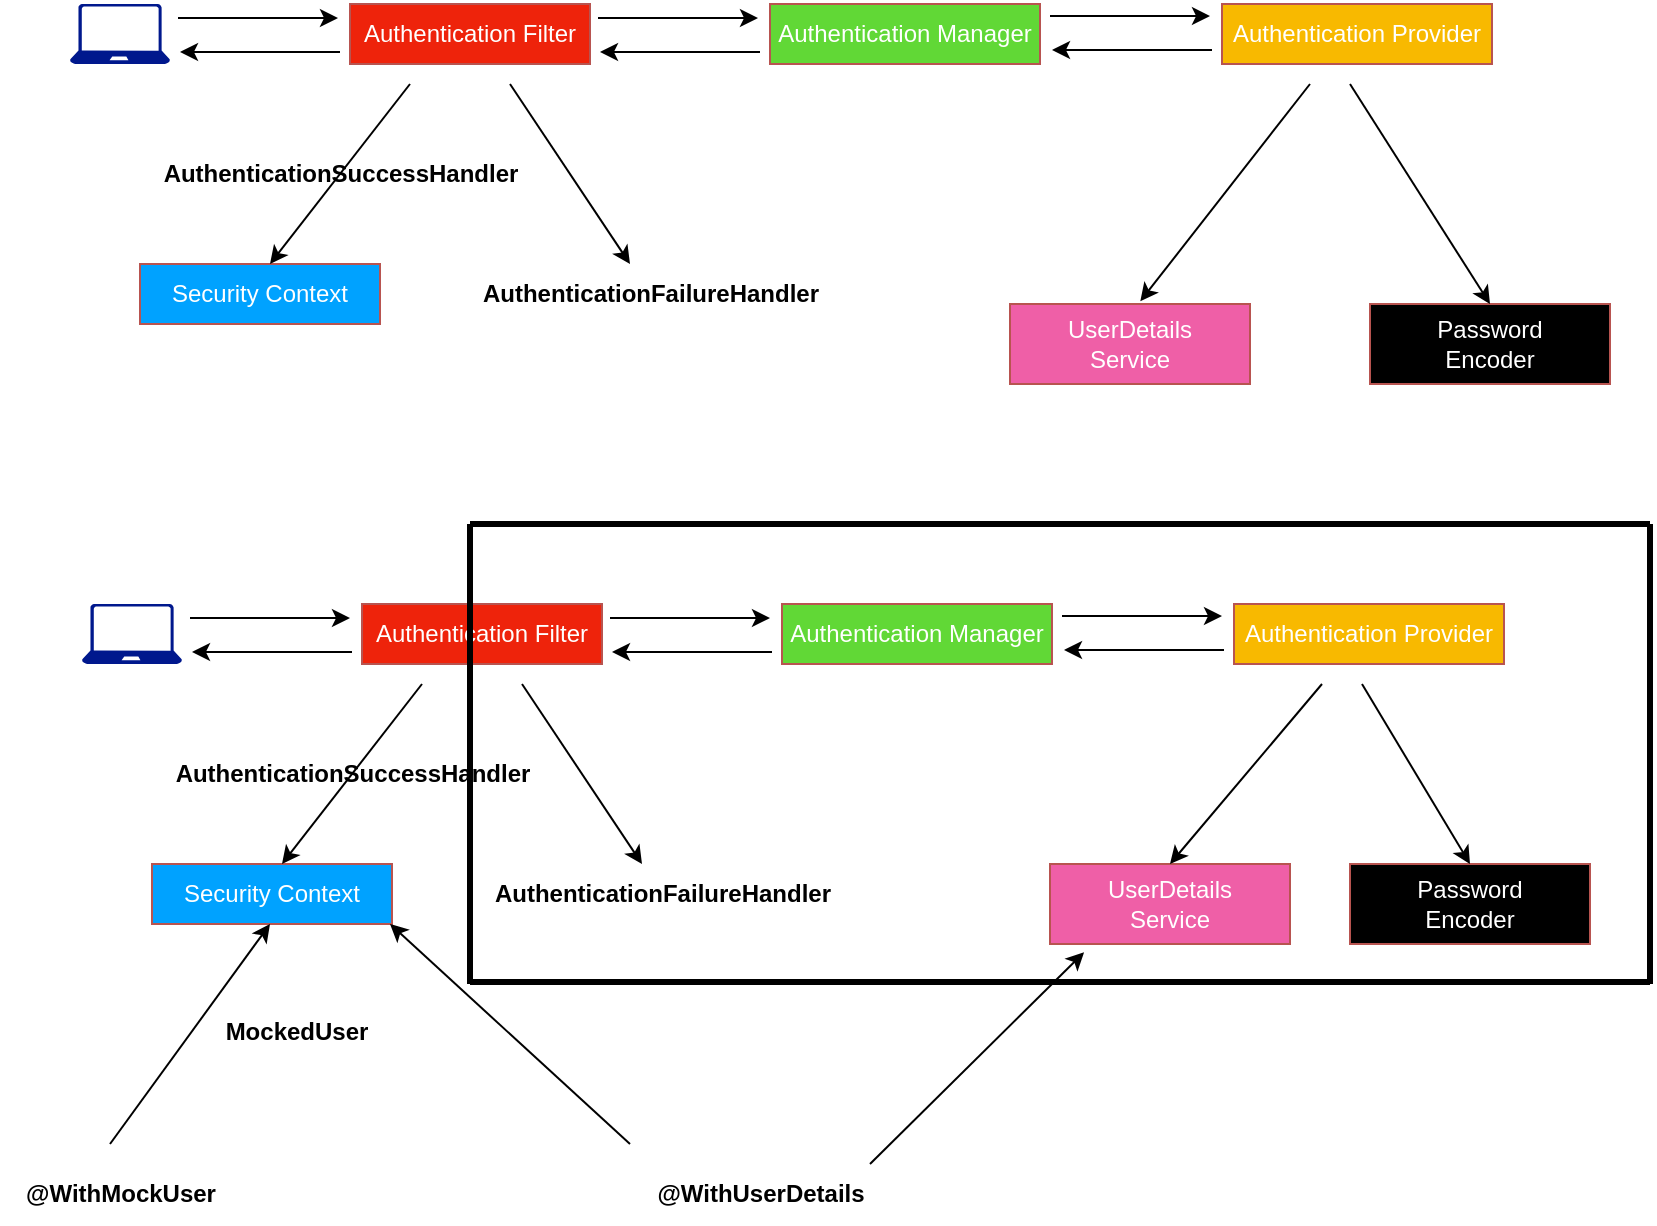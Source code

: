 <mxfile version="25.0.1">
  <diagram name="Page-1" id="qGHYASbo4h0j2s2UQ7R0">
    <mxGraphModel dx="989" dy="520" grid="1" gridSize="10" guides="1" tooltips="1" connect="1" arrows="1" fold="1" page="1" pageScale="1" pageWidth="850" pageHeight="1100" math="0" shadow="0">
      <root>
        <mxCell id="0" />
        <mxCell id="1" parent="0" />
        <mxCell id="aeV8_uj1eHOTyjAemC0K-2" value="" style="sketch=0;aspect=fixed;pointerEvents=1;shadow=0;dashed=0;html=1;strokeColor=none;labelPosition=center;verticalLabelPosition=bottom;verticalAlign=top;align=center;fillColor=#00188D;shape=mxgraph.azure.laptop" parent="1" vertex="1">
          <mxGeometry x="40" y="70" width="50" height="30" as="geometry" />
        </mxCell>
        <mxCell id="aeV8_uj1eHOTyjAemC0K-3" value="Authentication Filter" style="rounded=0;whiteSpace=wrap;html=1;fillColor=#EE230B;strokeColor=#b85450;fontColor=#FFFFFF;" parent="1" vertex="1">
          <mxGeometry x="180" y="70" width="120" height="30" as="geometry" />
        </mxCell>
        <mxCell id="aeV8_uj1eHOTyjAemC0K-4" value="Authentication Manager" style="rounded=0;whiteSpace=wrap;html=1;fillColor=#61D836;strokeColor=#b85450;fontColor=#FFFFFF;" parent="1" vertex="1">
          <mxGeometry x="390" y="70" width="135" height="30" as="geometry" />
        </mxCell>
        <mxCell id="aeV8_uj1eHOTyjAemC0K-5" value="Authentication Provider" style="rounded=0;whiteSpace=wrap;html=1;fillColor=#F8B900;strokeColor=#b85450;fontColor=#FFFFFF;" parent="1" vertex="1">
          <mxGeometry x="616" y="70" width="135" height="30" as="geometry" />
        </mxCell>
        <mxCell id="aeV8_uj1eHOTyjAemC0K-7" value="Security Context" style="rounded=0;whiteSpace=wrap;html=1;fillColor=#00A2FF;strokeColor=#b85450;fontColor=#FFFFFF;" parent="1" vertex="1">
          <mxGeometry x="75" y="200" width="120" height="30" as="geometry" />
        </mxCell>
        <mxCell id="aeV8_uj1eHOTyjAemC0K-8" value="&lt;b&gt;AuthenticationFailureHandler&lt;/b&gt;" style="text;html=1;align=center;verticalAlign=middle;resizable=0;points=[];autosize=1;strokeColor=none;fillColor=none;" parent="1" vertex="1">
          <mxGeometry x="235" y="200" width="190" height="30" as="geometry" />
        </mxCell>
        <mxCell id="aeV8_uj1eHOTyjAemC0K-9" value="UserDetails&lt;div&gt;Service&lt;/div&gt;" style="rounded=0;whiteSpace=wrap;html=1;fillColor=#EF5FA7;strokeColor=#b85450;fontColor=#FFFFFF;" parent="1" vertex="1">
          <mxGeometry x="510" y="220" width="120" height="40" as="geometry" />
        </mxCell>
        <mxCell id="aeV8_uj1eHOTyjAemC0K-10" value="Password&lt;div&gt;Encoder&lt;/div&gt;" style="rounded=0;whiteSpace=wrap;html=1;fillColor=#000000;strokeColor=#b85450;fontColor=#FFFFFF;" parent="1" vertex="1">
          <mxGeometry x="690" y="220" width="120" height="40" as="geometry" />
        </mxCell>
        <mxCell id="aeV8_uj1eHOTyjAemC0K-11" value="" style="endArrow=classic;html=1;rounded=0;" parent="1" edge="1">
          <mxGeometry width="50" height="50" relative="1" as="geometry">
            <mxPoint x="210" y="110" as="sourcePoint" />
            <mxPoint x="140" y="200" as="targetPoint" />
          </mxGeometry>
        </mxCell>
        <mxCell id="aeV8_uj1eHOTyjAemC0K-12" value="" style="endArrow=classic;html=1;rounded=0;" parent="1" edge="1">
          <mxGeometry width="50" height="50" relative="1" as="geometry">
            <mxPoint x="260" y="110" as="sourcePoint" />
            <mxPoint x="320" y="200" as="targetPoint" />
          </mxGeometry>
        </mxCell>
        <mxCell id="aeV8_uj1eHOTyjAemC0K-13" value="" style="endArrow=classic;html=1;rounded=0;entryX=0.543;entryY=-0.034;entryDx=0;entryDy=0;entryPerimeter=0;" parent="1" target="aeV8_uj1eHOTyjAemC0K-9" edge="1">
          <mxGeometry width="50" height="50" relative="1" as="geometry">
            <mxPoint x="660" y="110" as="sourcePoint" />
            <mxPoint x="460" y="240" as="targetPoint" />
          </mxGeometry>
        </mxCell>
        <mxCell id="aeV8_uj1eHOTyjAemC0K-14" value="" style="endArrow=classic;html=1;rounded=0;entryX=0.5;entryY=0;entryDx=0;entryDy=0;" parent="1" target="aeV8_uj1eHOTyjAemC0K-10" edge="1">
          <mxGeometry width="50" height="50" relative="1" as="geometry">
            <mxPoint x="680" y="110" as="sourcePoint" />
            <mxPoint x="460" y="240" as="targetPoint" />
          </mxGeometry>
        </mxCell>
        <mxCell id="aeV8_uj1eHOTyjAemC0K-15" value="" style="endArrow=classic;html=1;rounded=0;" parent="1" edge="1">
          <mxGeometry width="50" height="50" relative="1" as="geometry">
            <mxPoint x="94" y="77" as="sourcePoint" />
            <mxPoint x="174" y="77" as="targetPoint" />
          </mxGeometry>
        </mxCell>
        <mxCell id="aeV8_uj1eHOTyjAemC0K-16" value="" style="endArrow=classic;html=1;rounded=0;" parent="1" edge="1">
          <mxGeometry width="50" height="50" relative="1" as="geometry">
            <mxPoint x="175" y="94" as="sourcePoint" />
            <mxPoint x="95" y="94" as="targetPoint" />
          </mxGeometry>
        </mxCell>
        <mxCell id="aeV8_uj1eHOTyjAemC0K-17" value="" style="endArrow=classic;html=1;rounded=0;" parent="1" edge="1">
          <mxGeometry width="50" height="50" relative="1" as="geometry">
            <mxPoint x="304" y="77" as="sourcePoint" />
            <mxPoint x="384" y="77" as="targetPoint" />
          </mxGeometry>
        </mxCell>
        <mxCell id="aeV8_uj1eHOTyjAemC0K-18" value="" style="endArrow=classic;html=1;rounded=0;" parent="1" edge="1">
          <mxGeometry width="50" height="50" relative="1" as="geometry">
            <mxPoint x="385" y="94" as="sourcePoint" />
            <mxPoint x="305" y="94" as="targetPoint" />
          </mxGeometry>
        </mxCell>
        <mxCell id="aeV8_uj1eHOTyjAemC0K-19" value="" style="endArrow=classic;html=1;rounded=0;" parent="1" edge="1">
          <mxGeometry width="50" height="50" relative="1" as="geometry">
            <mxPoint x="530" y="76" as="sourcePoint" />
            <mxPoint x="610" y="76" as="targetPoint" />
          </mxGeometry>
        </mxCell>
        <mxCell id="aeV8_uj1eHOTyjAemC0K-20" value="" style="endArrow=classic;html=1;rounded=0;" parent="1" edge="1">
          <mxGeometry width="50" height="50" relative="1" as="geometry">
            <mxPoint x="611" y="93" as="sourcePoint" />
            <mxPoint x="531" y="93" as="targetPoint" />
          </mxGeometry>
        </mxCell>
        <mxCell id="aeV8_uj1eHOTyjAemC0K-21" value="&lt;b&gt;AuthenticationSuccessHandler&lt;/b&gt;" style="text;html=1;align=center;verticalAlign=middle;resizable=0;points=[];autosize=1;strokeColor=none;fillColor=none;" parent="1" vertex="1">
          <mxGeometry x="75" y="140" width="200" height="30" as="geometry" />
        </mxCell>
        <mxCell id="aeV8_uj1eHOTyjAemC0K-42" value="" style="group" parent="1" vertex="1" connectable="0">
          <mxGeometry x="46" y="370" width="770" height="190" as="geometry" />
        </mxCell>
        <mxCell id="aeV8_uj1eHOTyjAemC0K-22" value="" style="sketch=0;aspect=fixed;pointerEvents=1;shadow=0;dashed=0;html=1;strokeColor=none;labelPosition=center;verticalLabelPosition=bottom;verticalAlign=top;align=center;fillColor=#00188D;shape=mxgraph.azure.laptop" parent="aeV8_uj1eHOTyjAemC0K-42" vertex="1">
          <mxGeometry width="50" height="30" as="geometry" />
        </mxCell>
        <mxCell id="aeV8_uj1eHOTyjAemC0K-23" value="Authentication Filter" style="rounded=0;whiteSpace=wrap;html=1;fillColor=#EE230B;strokeColor=#b85450;fontColor=#FFFFFF;" parent="aeV8_uj1eHOTyjAemC0K-42" vertex="1">
          <mxGeometry x="140" width="120" height="30" as="geometry" />
        </mxCell>
        <mxCell id="aeV8_uj1eHOTyjAemC0K-24" value="Authentication Manager" style="rounded=0;whiteSpace=wrap;html=1;fillColor=#61D836;strokeColor=#b85450;fontColor=#FFFFFF;" parent="aeV8_uj1eHOTyjAemC0K-42" vertex="1">
          <mxGeometry x="350" width="135" height="30" as="geometry" />
        </mxCell>
        <mxCell id="aeV8_uj1eHOTyjAemC0K-25" value="Authentication Provider" style="rounded=0;whiteSpace=wrap;html=1;fillColor=#F8B900;strokeColor=#b85450;fontColor=#FFFFFF;" parent="aeV8_uj1eHOTyjAemC0K-42" vertex="1">
          <mxGeometry x="576" width="135" height="30" as="geometry" />
        </mxCell>
        <mxCell id="aeV8_uj1eHOTyjAemC0K-26" value="Security Context" style="rounded=0;whiteSpace=wrap;html=1;fillColor=#00A2FF;strokeColor=#b85450;fontColor=#FFFFFF;" parent="aeV8_uj1eHOTyjAemC0K-42" vertex="1">
          <mxGeometry x="35" y="130" width="120" height="30" as="geometry" />
        </mxCell>
        <mxCell id="aeV8_uj1eHOTyjAemC0K-27" value="&lt;b&gt;AuthenticationFailureHandler&lt;/b&gt;" style="text;html=1;align=center;verticalAlign=middle;resizable=0;points=[];autosize=1;strokeColor=none;fillColor=none;" parent="aeV8_uj1eHOTyjAemC0K-42" vertex="1">
          <mxGeometry x="195" y="130" width="190" height="30" as="geometry" />
        </mxCell>
        <mxCell id="aeV8_uj1eHOTyjAemC0K-28" value="UserDetails&lt;div&gt;Service&lt;/div&gt;" style="rounded=0;whiteSpace=wrap;html=1;fillColor=#EF5FA7;strokeColor=#b85450;fontColor=#FFFFFF;" parent="aeV8_uj1eHOTyjAemC0K-42" vertex="1">
          <mxGeometry x="484" y="130" width="120" height="40" as="geometry" />
        </mxCell>
        <mxCell id="aeV8_uj1eHOTyjAemC0K-29" value="Password&lt;div&gt;Encoder&lt;/div&gt;" style="rounded=0;whiteSpace=wrap;html=1;fillColor=#000000;strokeColor=#b85450;fontColor=#FFFFFF;" parent="aeV8_uj1eHOTyjAemC0K-42" vertex="1">
          <mxGeometry x="634" y="130" width="120" height="40" as="geometry" />
        </mxCell>
        <mxCell id="aeV8_uj1eHOTyjAemC0K-30" value="" style="endArrow=classic;html=1;rounded=0;" parent="aeV8_uj1eHOTyjAemC0K-42" edge="1">
          <mxGeometry width="50" height="50" relative="1" as="geometry">
            <mxPoint x="170" y="40" as="sourcePoint" />
            <mxPoint x="100" y="130" as="targetPoint" />
          </mxGeometry>
        </mxCell>
        <mxCell id="aeV8_uj1eHOTyjAemC0K-31" value="" style="endArrow=classic;html=1;rounded=0;" parent="aeV8_uj1eHOTyjAemC0K-42" edge="1">
          <mxGeometry width="50" height="50" relative="1" as="geometry">
            <mxPoint x="220" y="40" as="sourcePoint" />
            <mxPoint x="280" y="130" as="targetPoint" />
          </mxGeometry>
        </mxCell>
        <mxCell id="aeV8_uj1eHOTyjAemC0K-32" value="" style="endArrow=classic;html=1;rounded=0;" parent="aeV8_uj1eHOTyjAemC0K-42" edge="1">
          <mxGeometry width="50" height="50" relative="1" as="geometry">
            <mxPoint x="620" y="40" as="sourcePoint" />
            <mxPoint x="544" y="130" as="targetPoint" />
          </mxGeometry>
        </mxCell>
        <mxCell id="aeV8_uj1eHOTyjAemC0K-33" value="" style="endArrow=classic;html=1;rounded=0;" parent="aeV8_uj1eHOTyjAemC0K-42" edge="1">
          <mxGeometry width="50" height="50" relative="1" as="geometry">
            <mxPoint x="640" y="40" as="sourcePoint" />
            <mxPoint x="694" y="130" as="targetPoint" />
          </mxGeometry>
        </mxCell>
        <mxCell id="aeV8_uj1eHOTyjAemC0K-34" value="" style="endArrow=classic;html=1;rounded=0;" parent="aeV8_uj1eHOTyjAemC0K-42" edge="1">
          <mxGeometry width="50" height="50" relative="1" as="geometry">
            <mxPoint x="54" y="7" as="sourcePoint" />
            <mxPoint x="134" y="7" as="targetPoint" />
          </mxGeometry>
        </mxCell>
        <mxCell id="aeV8_uj1eHOTyjAemC0K-35" value="" style="endArrow=classic;html=1;rounded=0;" parent="aeV8_uj1eHOTyjAemC0K-42" edge="1">
          <mxGeometry width="50" height="50" relative="1" as="geometry">
            <mxPoint x="135" y="24" as="sourcePoint" />
            <mxPoint x="55" y="24" as="targetPoint" />
          </mxGeometry>
        </mxCell>
        <mxCell id="aeV8_uj1eHOTyjAemC0K-36" value="" style="endArrow=classic;html=1;rounded=0;" parent="aeV8_uj1eHOTyjAemC0K-42" edge="1">
          <mxGeometry width="50" height="50" relative="1" as="geometry">
            <mxPoint x="264" y="7" as="sourcePoint" />
            <mxPoint x="344" y="7" as="targetPoint" />
          </mxGeometry>
        </mxCell>
        <mxCell id="aeV8_uj1eHOTyjAemC0K-37" value="" style="endArrow=classic;html=1;rounded=0;" parent="aeV8_uj1eHOTyjAemC0K-42" edge="1">
          <mxGeometry width="50" height="50" relative="1" as="geometry">
            <mxPoint x="345" y="24" as="sourcePoint" />
            <mxPoint x="265" y="24" as="targetPoint" />
          </mxGeometry>
        </mxCell>
        <mxCell id="aeV8_uj1eHOTyjAemC0K-38" value="" style="endArrow=classic;html=1;rounded=0;" parent="aeV8_uj1eHOTyjAemC0K-42" edge="1">
          <mxGeometry width="50" height="50" relative="1" as="geometry">
            <mxPoint x="490" y="6" as="sourcePoint" />
            <mxPoint x="570" y="6" as="targetPoint" />
          </mxGeometry>
        </mxCell>
        <mxCell id="aeV8_uj1eHOTyjAemC0K-39" value="" style="endArrow=classic;html=1;rounded=0;" parent="aeV8_uj1eHOTyjAemC0K-42" edge="1">
          <mxGeometry width="50" height="50" relative="1" as="geometry">
            <mxPoint x="571" y="23" as="sourcePoint" />
            <mxPoint x="491" y="23" as="targetPoint" />
          </mxGeometry>
        </mxCell>
        <mxCell id="aeV8_uj1eHOTyjAemC0K-40" value="&lt;b&gt;AuthenticationSuccessHandler&lt;/b&gt;" style="text;html=1;align=center;verticalAlign=middle;resizable=0;points=[];autosize=1;strokeColor=none;fillColor=none;" parent="aeV8_uj1eHOTyjAemC0K-42" vertex="1">
          <mxGeometry x="35" y="70" width="200" height="30" as="geometry" />
        </mxCell>
        <mxCell id="aeV8_uj1eHOTyjAemC0K-47" value="" style="endArrow=none;html=1;rounded=0;strokeWidth=3;" parent="aeV8_uj1eHOTyjAemC0K-42" edge="1">
          <mxGeometry width="50" height="50" relative="1" as="geometry">
            <mxPoint x="194" y="189" as="sourcePoint" />
            <mxPoint x="784" y="189" as="targetPoint" />
          </mxGeometry>
        </mxCell>
        <mxCell id="aeV8_uj1eHOTyjAemC0K-44" value="" style="endArrow=none;html=1;rounded=0;strokeWidth=3;" parent="1" edge="1">
          <mxGeometry width="50" height="50" relative="1" as="geometry">
            <mxPoint x="240" y="560" as="sourcePoint" />
            <mxPoint x="240" y="330" as="targetPoint" />
          </mxGeometry>
        </mxCell>
        <mxCell id="aeV8_uj1eHOTyjAemC0K-45" value="" style="endArrow=none;html=1;rounded=0;strokeWidth=3;" parent="1" edge="1">
          <mxGeometry width="50" height="50" relative="1" as="geometry">
            <mxPoint x="240" y="330" as="sourcePoint" />
            <mxPoint x="830" y="330" as="targetPoint" />
          </mxGeometry>
        </mxCell>
        <mxCell id="aeV8_uj1eHOTyjAemC0K-46" value="" style="endArrow=none;html=1;rounded=0;strokeWidth=3;" parent="1" edge="1">
          <mxGeometry width="50" height="50" relative="1" as="geometry">
            <mxPoint x="830" y="560" as="sourcePoint" />
            <mxPoint x="830" y="330" as="targetPoint" />
          </mxGeometry>
        </mxCell>
        <mxCell id="aeV8_uj1eHOTyjAemC0K-48" value="&lt;b&gt;@WithMockUser&lt;/b&gt;" style="text;html=1;align=center;verticalAlign=middle;resizable=0;points=[];autosize=1;strokeColor=none;fillColor=none;" parent="1" vertex="1">
          <mxGeometry x="5" y="650" width="120" height="30" as="geometry" />
        </mxCell>
        <mxCell id="aeV8_uj1eHOTyjAemC0K-49" value="&lt;b&gt;@WithUserDetails&lt;/b&gt;" style="text;html=1;align=center;verticalAlign=middle;resizable=0;points=[];autosize=1;strokeColor=none;fillColor=none;" parent="1" vertex="1">
          <mxGeometry x="320" y="650" width="130" height="30" as="geometry" />
        </mxCell>
        <mxCell id="aeV8_uj1eHOTyjAemC0K-50" value="" style="endArrow=classic;html=1;rounded=0;" parent="1" edge="1">
          <mxGeometry width="50" height="50" relative="1" as="geometry">
            <mxPoint x="60" y="640" as="sourcePoint" />
            <mxPoint x="140" y="530" as="targetPoint" />
          </mxGeometry>
        </mxCell>
        <mxCell id="aeV8_uj1eHOTyjAemC0K-51" value="&lt;b&gt;MockedUser&lt;/b&gt;" style="text;html=1;align=center;verticalAlign=middle;resizable=0;points=[];autosize=1;strokeColor=none;fillColor=none;" parent="1" vertex="1">
          <mxGeometry x="108" y="569" width="90" height="30" as="geometry" />
        </mxCell>
        <mxCell id="aeV8_uj1eHOTyjAemC0K-53" value="" style="endArrow=classic;html=1;rounded=0;entryX=0.142;entryY=1.103;entryDx=0;entryDy=0;entryPerimeter=0;" parent="1" target="aeV8_uj1eHOTyjAemC0K-28" edge="1">
          <mxGeometry width="50" height="50" relative="1" as="geometry">
            <mxPoint x="440" y="650" as="sourcePoint" />
            <mxPoint x="490" y="600" as="targetPoint" />
          </mxGeometry>
        </mxCell>
        <mxCell id="aeV8_uj1eHOTyjAemC0K-54" value="" style="endArrow=classic;html=1;rounded=0;" parent="1" edge="1">
          <mxGeometry width="50" height="50" relative="1" as="geometry">
            <mxPoint x="320" y="640" as="sourcePoint" />
            <mxPoint x="200" y="530" as="targetPoint" />
          </mxGeometry>
        </mxCell>
      </root>
    </mxGraphModel>
  </diagram>
</mxfile>
